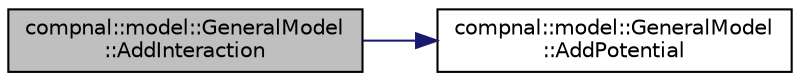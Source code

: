 digraph "compnal::model::GeneralModel::AddInteraction"
{
 // INTERACTIVE_SVG=YES
 // LATEX_PDF_SIZE
  edge [fontname="Helvetica",fontsize="10",labelfontname="Helvetica",labelfontsize="10"];
  node [fontname="Helvetica",fontsize="10",shape=record];
  rankdir="LR";
  Node1 [label="compnal::model::GeneralModel\l::AddInteraction",height=0.2,width=0.4,color="black", fillcolor="grey75", style="filled", fontcolor="black",tooltip="Add an interaction term  to the system."];
  Node1 -> Node2 [color="midnightblue",fontsize="10",style="solid",fontname="Helvetica"];
  Node2 [label="compnal::model::GeneralModel\l::AddPotential",height=0.2,width=0.4,color="black", fillcolor="white", style="filled",URL="$dd/dbb/classcompnal_1_1model_1_1_general_model.html#a306a53addf17b4a49a5c4f979d65e750",tooltip="Add an onsite potential term  to the system."];
}

